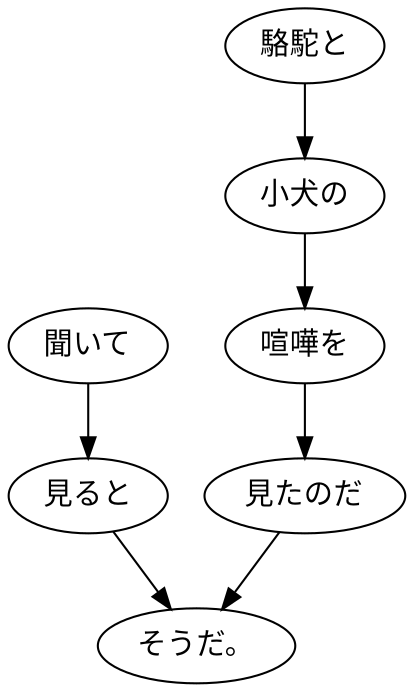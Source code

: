 digraph graph4755 {
	node0 [label="聞いて"];
	node1 [label="見ると"];
	node2 [label="駱駝と"];
	node3 [label="小犬の"];
	node4 [label="喧嘩を"];
	node5 [label="見たのだ"];
	node6 [label="そうだ。"];
	node0 -> node1;
	node1 -> node6;
	node2 -> node3;
	node3 -> node4;
	node4 -> node5;
	node5 -> node6;
}
